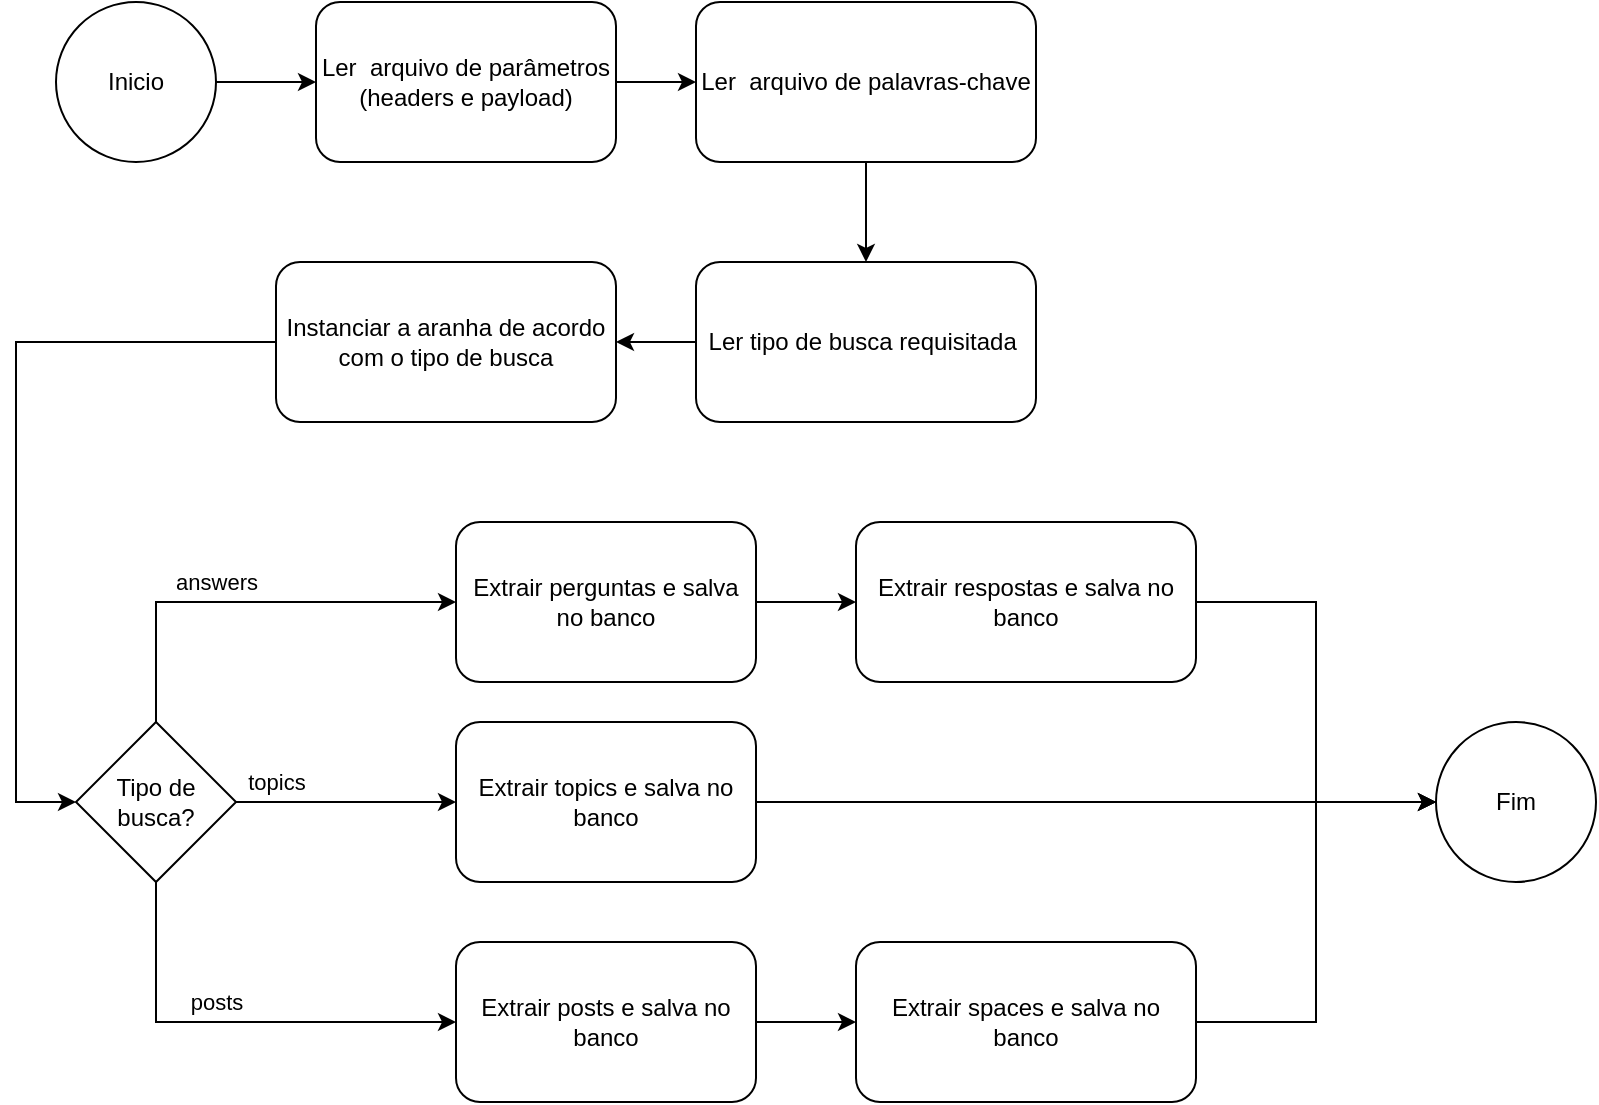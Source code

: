 <mxfile>
    <diagram id="ZWgDQTeKa5rHuIp01e6D" name="Page-1">
        <mxGraphModel dx="552" dy="298" grid="1" gridSize="10" guides="1" tooltips="1" connect="1" arrows="1" fold="1" page="1" pageScale="1" pageWidth="850" pageHeight="1100" math="0" shadow="0">
            <root>
                <mxCell id="0"/>
                <mxCell id="1" parent="0"/>
                <mxCell id="2" value="Fim" style="ellipse;whiteSpace=wrap;html=1;aspect=fixed;" vertex="1" parent="1">
                    <mxGeometry x="740" y="410" width="80" height="80" as="geometry"/>
                </mxCell>
                <mxCell id="22" style="edgeStyle=elbowEdgeStyle;rounded=0;html=1;exitX=1;exitY=0.5;exitDx=0;exitDy=0;entryX=0;entryY=0.5;entryDx=0;entryDy=0;" edge="1" parent="1" source="3" target="5">
                    <mxGeometry relative="1" as="geometry"/>
                </mxCell>
                <mxCell id="3" value="Inicio" style="ellipse;whiteSpace=wrap;html=1;aspect=fixed;" vertex="1" parent="1">
                    <mxGeometry x="50" y="50" width="80" height="80" as="geometry"/>
                </mxCell>
                <mxCell id="23" style="edgeStyle=elbowEdgeStyle;rounded=0;html=1;exitX=1;exitY=0.5;exitDx=0;exitDy=0;entryX=0;entryY=0.5;entryDx=0;entryDy=0;" edge="1" parent="1" source="5" target="9">
                    <mxGeometry relative="1" as="geometry"/>
                </mxCell>
                <mxCell id="5" value="Ler&amp;nbsp; arquivo de parâmetros (headers e payload)" style="rounded=1;whiteSpace=wrap;html=1;" vertex="1" parent="1">
                    <mxGeometry x="180" y="50" width="150" height="80" as="geometry"/>
                </mxCell>
                <mxCell id="16" style="edgeStyle=elbowEdgeStyle;html=1;exitX=1;exitY=0.5;exitDx=0;exitDy=0;entryX=0;entryY=0.5;entryDx=0;entryDy=0;rounded=0;" edge="1" parent="1" source="6" target="2">
                    <mxGeometry relative="1" as="geometry"/>
                </mxCell>
                <mxCell id="6" value="Extrair respostas e salva no banco" style="rounded=1;whiteSpace=wrap;html=1;" vertex="1" parent="1">
                    <mxGeometry x="450" y="310" width="170" height="80" as="geometry"/>
                </mxCell>
                <mxCell id="25" style="edgeStyle=elbowEdgeStyle;rounded=0;html=1;exitX=0;exitY=0.5;exitDx=0;exitDy=0;entryX=1;entryY=0.5;entryDx=0;entryDy=0;" edge="1" parent="1" source="7" target="21">
                    <mxGeometry relative="1" as="geometry"/>
                </mxCell>
                <mxCell id="7" value="Ler tipo de busca requisitada&amp;nbsp;" style="rounded=1;whiteSpace=wrap;html=1;" vertex="1" parent="1">
                    <mxGeometry x="370" y="180" width="170" height="80" as="geometry"/>
                </mxCell>
                <mxCell id="20" style="edgeStyle=elbowEdgeStyle;rounded=0;html=1;exitX=1;exitY=0.5;exitDx=0;exitDy=0;entryX=0;entryY=0.5;entryDx=0;entryDy=0;" edge="1" parent="1" source="8" target="6">
                    <mxGeometry relative="1" as="geometry"/>
                </mxCell>
                <mxCell id="8" value="Extrair perguntas e salva no banco" style="rounded=1;whiteSpace=wrap;html=1;" vertex="1" parent="1">
                    <mxGeometry x="250" y="310" width="150" height="80" as="geometry"/>
                </mxCell>
                <mxCell id="24" style="edgeStyle=elbowEdgeStyle;rounded=0;html=1;exitX=0.5;exitY=1;exitDx=0;exitDy=0;entryX=0.5;entryY=0;entryDx=0;entryDy=0;" edge="1" parent="1" source="9" target="7">
                    <mxGeometry relative="1" as="geometry"/>
                </mxCell>
                <mxCell id="9" value="Ler&amp;nbsp; arquivo de palavras-chave" style="rounded=1;whiteSpace=wrap;html=1;" vertex="1" parent="1">
                    <mxGeometry x="370" y="50" width="170" height="80" as="geometry"/>
                </mxCell>
                <mxCell id="17" style="edgeStyle=elbowEdgeStyle;html=1;exitX=1;exitY=0.5;exitDx=0;exitDy=0;rounded=0;" edge="1" parent="1" source="13">
                    <mxGeometry relative="1" as="geometry">
                        <mxPoint x="740" y="450" as="targetPoint"/>
                    </mxGeometry>
                </mxCell>
                <mxCell id="13" value="Extrair topics e salva no banco" style="rounded=1;whiteSpace=wrap;html=1;" vertex="1" parent="1">
                    <mxGeometry x="250" y="410" width="150" height="80" as="geometry"/>
                </mxCell>
                <mxCell id="18" style="edgeStyle=elbowEdgeStyle;html=1;exitX=1;exitY=0.5;exitDx=0;exitDy=0;rounded=0;" edge="1" parent="1" source="14">
                    <mxGeometry relative="1" as="geometry">
                        <mxPoint x="740" y="450" as="targetPoint"/>
                    </mxGeometry>
                </mxCell>
                <mxCell id="14" value="Extrair spaces e salva no banco" style="rounded=1;whiteSpace=wrap;html=1;" vertex="1" parent="1">
                    <mxGeometry x="450" y="520" width="170" height="80" as="geometry"/>
                </mxCell>
                <mxCell id="19" style="edgeStyle=elbowEdgeStyle;rounded=0;html=1;exitX=1;exitY=0.5;exitDx=0;exitDy=0;entryX=0;entryY=0.5;entryDx=0;entryDy=0;" edge="1" parent="1" source="15" target="14">
                    <mxGeometry relative="1" as="geometry"/>
                </mxCell>
                <mxCell id="15" value="Extrair posts e salva no banco" style="rounded=1;whiteSpace=wrap;html=1;" vertex="1" parent="1">
                    <mxGeometry x="250" y="520" width="150" height="80" as="geometry"/>
                </mxCell>
                <mxCell id="27" style="edgeStyle=elbowEdgeStyle;rounded=0;html=1;exitX=0;exitY=0.5;exitDx=0;exitDy=0;entryX=0;entryY=0.5;entryDx=0;entryDy=0;" edge="1" parent="1" source="21" target="26">
                    <mxGeometry relative="1" as="geometry">
                        <Array as="points">
                            <mxPoint x="30" y="330"/>
                        </Array>
                    </mxGeometry>
                </mxCell>
                <mxCell id="21" value="Instanciar a aranha de acordo com o tipo de busca" style="rounded=1;whiteSpace=wrap;html=1;" vertex="1" parent="1">
                    <mxGeometry x="160" y="180" width="170" height="80" as="geometry"/>
                </mxCell>
                <mxCell id="28" style="edgeStyle=elbowEdgeStyle;rounded=0;html=1;exitX=0.5;exitY=0;exitDx=0;exitDy=0;entryX=0;entryY=0.5;entryDx=0;entryDy=0;" edge="1" parent="1" source="26" target="8">
                    <mxGeometry relative="1" as="geometry">
                        <Array as="points">
                            <mxPoint x="100" y="380"/>
                        </Array>
                    </mxGeometry>
                </mxCell>
                <mxCell id="33" value="answers" style="edgeLabel;html=1;align=center;verticalAlign=middle;resizable=0;points=[];" vertex="1" connectable="0" parent="28">
                    <mxGeometry x="-0.874" relative="1" as="geometry">
                        <mxPoint x="30" y="-57" as="offset"/>
                    </mxGeometry>
                </mxCell>
                <mxCell id="29" style="edgeStyle=elbowEdgeStyle;rounded=0;html=1;exitX=0.5;exitY=1;exitDx=0;exitDy=0;entryX=0;entryY=0.5;entryDx=0;entryDy=0;" edge="1" parent="1" source="26" target="15">
                    <mxGeometry relative="1" as="geometry">
                        <Array as="points">
                            <mxPoint x="100" y="530"/>
                        </Array>
                    </mxGeometry>
                </mxCell>
                <mxCell id="34" value="posts" style="edgeLabel;html=1;align=center;verticalAlign=middle;resizable=0;points=[];" vertex="1" connectable="0" parent="29">
                    <mxGeometry x="-0.232" y="1" relative="1" as="geometry">
                        <mxPoint x="15" y="-9" as="offset"/>
                    </mxGeometry>
                </mxCell>
                <mxCell id="30" style="edgeStyle=elbowEdgeStyle;rounded=0;html=1;exitX=1;exitY=0.5;exitDx=0;exitDy=0;entryX=0;entryY=0.5;entryDx=0;entryDy=0;" edge="1" parent="1" source="26" target="13">
                    <mxGeometry relative="1" as="geometry"/>
                </mxCell>
                <mxCell id="32" value="topics" style="edgeLabel;html=1;align=center;verticalAlign=middle;resizable=0;points=[];" vertex="1" connectable="0" parent="30">
                    <mxGeometry x="-0.563" y="1" relative="1" as="geometry">
                        <mxPoint x="-4" y="-9" as="offset"/>
                    </mxGeometry>
                </mxCell>
                <mxCell id="26" value="Tipo de busca?" style="rhombus;whiteSpace=wrap;html=1;" vertex="1" parent="1">
                    <mxGeometry x="60" y="410" width="80" height="80" as="geometry"/>
                </mxCell>
            </root>
        </mxGraphModel>
    </diagram>
</mxfile>